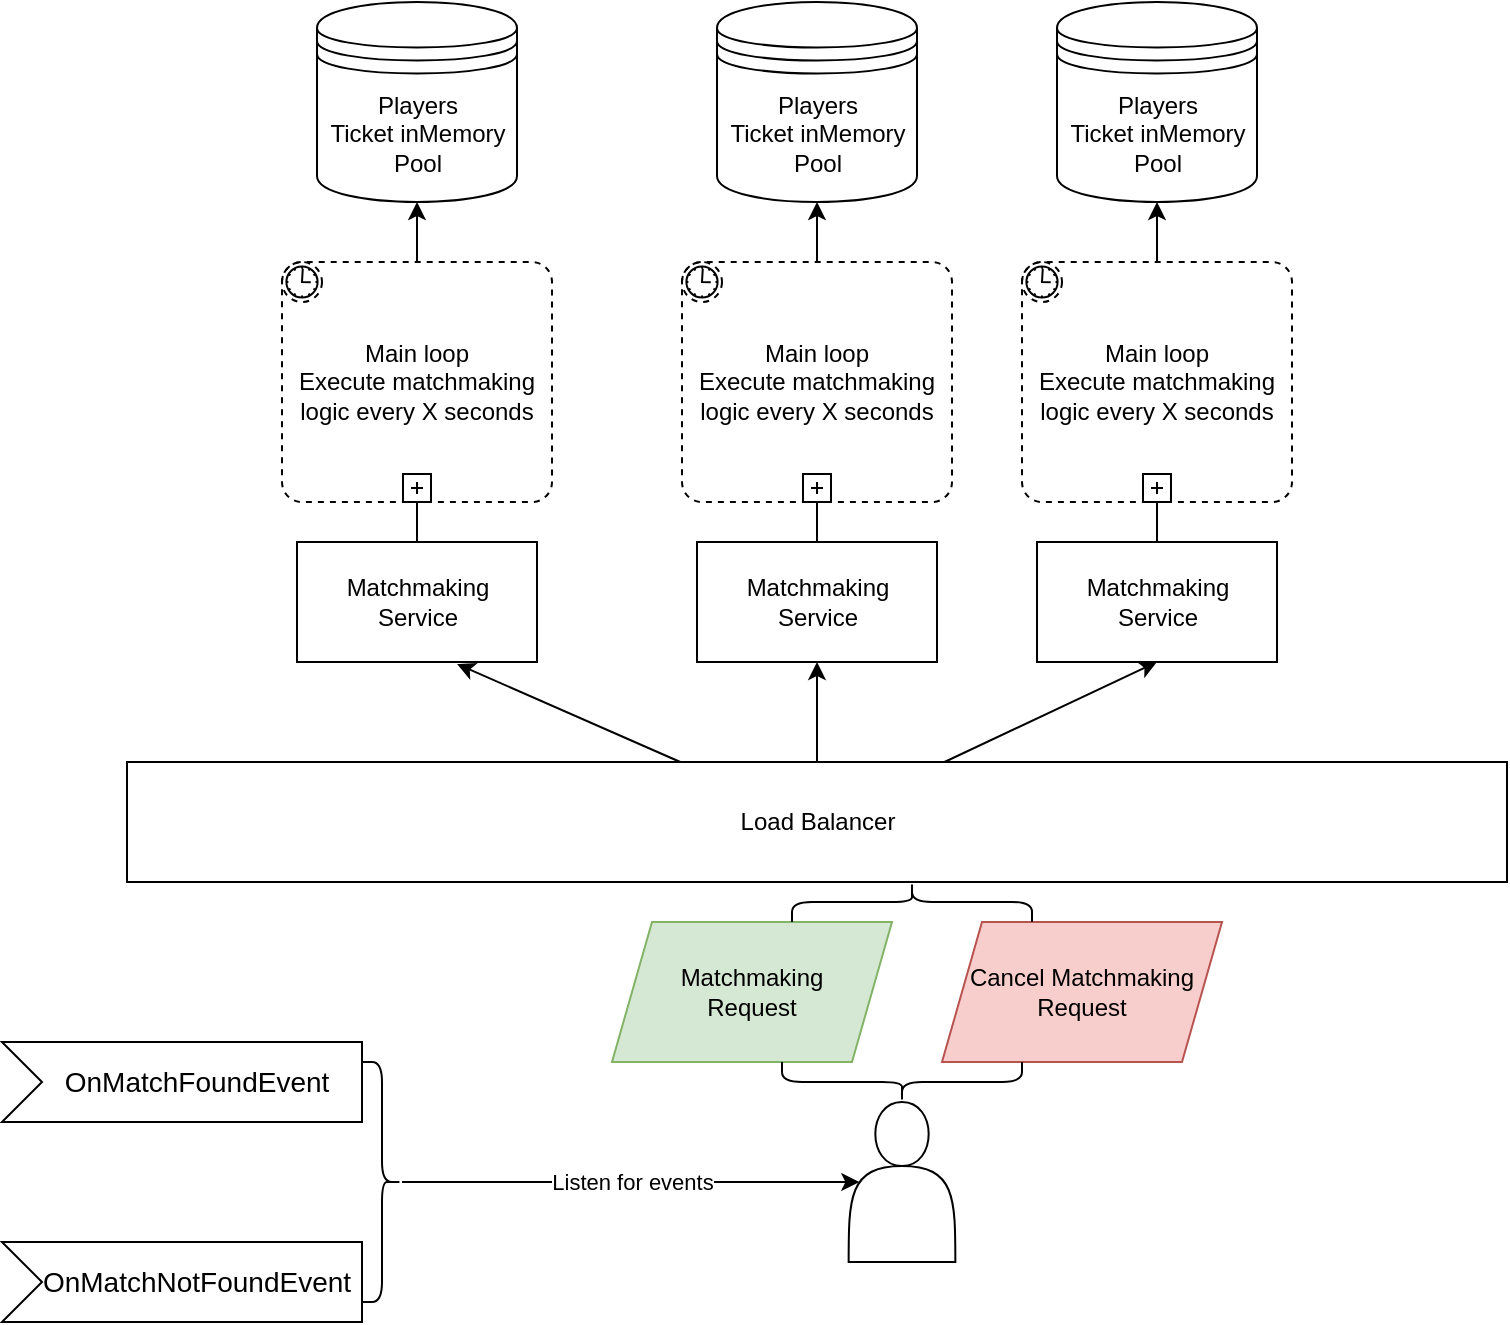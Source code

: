 <mxfile>
    <diagram id="KzIOHkdXMPQq8UtA9u8y" name="Page-1">
        <mxGraphModel dx="2497" dy="1147" grid="1" gridSize="10" guides="1" tooltips="1" connect="1" arrows="1" fold="1" page="1" pageScale="1" pageWidth="850" pageHeight="1100" math="0" shadow="0">
            <root>
                <mxCell id="0"/>
                <mxCell id="1" parent="0"/>
                <mxCell id="14" style="edgeStyle=none;html=1;startArrow=none;" edge="1" parent="1" source="76" target="7">
                    <mxGeometry relative="1" as="geometry"/>
                </mxCell>
                <mxCell id="5" value="Matchmaking&lt;br&gt;Service" style="rounded=0;whiteSpace=wrap;html=1;" vertex="1" parent="1">
                    <mxGeometry x="157.5" y="460" width="120" height="60" as="geometry"/>
                </mxCell>
                <mxCell id="7" value="Players&lt;br&gt;Ticket inMemory Pool" style="shape=datastore;whiteSpace=wrap;html=1;" vertex="1" parent="1">
                    <mxGeometry x="167.5" y="190" width="100" height="100" as="geometry"/>
                </mxCell>
                <mxCell id="34" style="html=1;entryX=0.667;entryY=1.017;entryDx=0;entryDy=0;entryPerimeter=0;elbow=vertical;" edge="1" parent="1" source="18" target="5">
                    <mxGeometry relative="1" as="geometry"/>
                </mxCell>
                <mxCell id="126" style="html=1;entryX=0.5;entryY=1;entryDx=0;entryDy=0;" edge="1" parent="1" source="18" target="115">
                    <mxGeometry relative="1" as="geometry"/>
                </mxCell>
                <mxCell id="127" style="html=1;entryX=0.5;entryY=1;entryDx=0;entryDy=0;" edge="1" parent="1" source="18" target="120">
                    <mxGeometry relative="1" as="geometry"/>
                </mxCell>
                <mxCell id="18" value="Load Balancer" style="rounded=0;whiteSpace=wrap;html=1;" vertex="1" parent="1">
                    <mxGeometry x="72.5" y="570" width="690" height="60" as="geometry"/>
                </mxCell>
                <mxCell id="54" value="" style="group" vertex="1" connectable="0" parent="1">
                    <mxGeometry x="10" y="630" width="610" height="220" as="geometry"/>
                </mxCell>
                <mxCell id="8" value="" style="shape=actor;whiteSpace=wrap;html=1;" vertex="1" parent="54">
                    <mxGeometry x="423.33" y="110" width="53.34" height="80" as="geometry"/>
                </mxCell>
                <mxCell id="28" value="OnMatchFoundEvent" style="html=1;shape=mxgraph.infographic.ribbonSimple;notch1=20;notch2=0;align=center;verticalAlign=middle;fontSize=14;fontStyle=0;fillColor=#FFFFFF;flipH=0;spacingRight=0;spacingLeft=14;" vertex="1" parent="54">
                    <mxGeometry y="80" width="180" height="40" as="geometry"/>
                </mxCell>
                <mxCell id="29" value="OnMatchNotFoundEvent" style="html=1;shape=mxgraph.infographic.ribbonSimple;notch1=20;notch2=0;align=center;verticalAlign=middle;fontSize=14;fontStyle=0;fillColor=#FFFFFF;flipH=0;spacingRight=0;spacingLeft=14;" vertex="1" parent="54">
                    <mxGeometry y="180" width="180" height="40" as="geometry"/>
                </mxCell>
                <mxCell id="32" value="Matchmaking&lt;br&gt;Request" style="shape=parallelogram;perimeter=parallelogramPerimeter;whiteSpace=wrap;html=1;fixedSize=1;fillColor=#d5e8d4;strokeColor=#82b366;" vertex="1" parent="54">
                    <mxGeometry x="305" y="20" width="140" height="70" as="geometry"/>
                </mxCell>
                <mxCell id="33" value="Cancel Matchmaking&lt;br&gt;Request" style="shape=parallelogram;perimeter=parallelogramPerimeter;whiteSpace=wrap;html=1;fixedSize=1;fillColor=#f8cecc;strokeColor=#b85450;" vertex="1" parent="54">
                    <mxGeometry x="470" y="20" width="140" height="70" as="geometry"/>
                </mxCell>
                <mxCell id="44" value="" style="shape=curlyBracket;whiteSpace=wrap;html=1;rounded=1;labelPosition=left;verticalLabelPosition=middle;align=right;verticalAlign=middle;rotation=90;" vertex="1" parent="54">
                    <mxGeometry x="445" y="-50" width="20" height="120" as="geometry"/>
                </mxCell>
                <mxCell id="52" value="Listen for events" style="edgeStyle=none;html=1;entryX=0.1;entryY=0.5;entryDx=0;entryDy=0;entryPerimeter=0;" edge="1" parent="54" source="51" target="8">
                    <mxGeometry relative="1" as="geometry"/>
                </mxCell>
                <mxCell id="51" value="" style="shape=curlyBracket;whiteSpace=wrap;html=1;rounded=1;flipH=1;labelPosition=right;verticalLabelPosition=middle;align=left;verticalAlign=middle;" vertex="1" parent="54">
                    <mxGeometry x="180" y="90" width="20" height="120" as="geometry"/>
                </mxCell>
                <mxCell id="53" value="" style="shape=curlyBracket;whiteSpace=wrap;html=1;rounded=1;flipH=1;labelPosition=right;verticalLabelPosition=middle;align=left;verticalAlign=middle;rotation=90;size=0.5;" vertex="1" parent="54">
                    <mxGeometry x="440" y="40" width="20" height="120" as="geometry"/>
                </mxCell>
                <mxCell id="78" value="" style="edgeStyle=none;html=1;endArrow=none;" edge="1" parent="1" source="5" target="76">
                    <mxGeometry relative="1" as="geometry">
                        <mxPoint x="225" y="460" as="sourcePoint"/>
                        <mxPoint x="225" y="340" as="targetPoint"/>
                    </mxGeometry>
                </mxCell>
                <mxCell id="76" value="Main loop&lt;br&gt;Execute matchmaking logic every X seconds" style="points=[[0.25,0,0],[0.5,0,0],[0.75,0,0],[1,0.25,0],[1,0.5,0],[1,0.75,0],[0.75,1,0],[0.5,1,0],[0.25,1,0],[0,0.75,0],[0,0.5,0],[0,0.25,0]];shape=mxgraph.bpmn.task;whiteSpace=wrap;rectStyle=rounded;size=10;html=1;taskMarker=abstract;bpmnShapeType=subprocess;isLoopSub=1;outline=eventNonint;symbol=timer;" vertex="1" parent="1">
                    <mxGeometry x="150" y="320" width="135" height="120" as="geometry"/>
                </mxCell>
                <mxCell id="114" style="edgeStyle=none;html=1;startArrow=none;" edge="1" parent="1" source="118" target="116">
                    <mxGeometry relative="1" as="geometry"/>
                </mxCell>
                <mxCell id="115" value="Matchmaking&lt;br&gt;Service" style="rounded=0;whiteSpace=wrap;html=1;" vertex="1" parent="1">
                    <mxGeometry x="357.5" y="460" width="120" height="60" as="geometry"/>
                </mxCell>
                <mxCell id="116" value="Players&lt;br&gt;Ticket inMemory Pool" style="shape=datastore;whiteSpace=wrap;html=1;" vertex="1" parent="1">
                    <mxGeometry x="367.5" y="190" width="100" height="100" as="geometry"/>
                </mxCell>
                <mxCell id="117" value="" style="edgeStyle=none;html=1;endArrow=none;" edge="1" parent="1" source="115" target="118">
                    <mxGeometry relative="1" as="geometry">
                        <mxPoint x="425" y="460" as="sourcePoint"/>
                        <mxPoint x="425" y="340" as="targetPoint"/>
                    </mxGeometry>
                </mxCell>
                <mxCell id="118" value="Main loop&lt;br&gt;Execute matchmaking logic every X seconds" style="points=[[0.25,0,0],[0.5,0,0],[0.75,0,0],[1,0.25,0],[1,0.5,0],[1,0.75,0],[0.75,1,0],[0.5,1,0],[0.25,1,0],[0,0.75,0],[0,0.5,0],[0,0.25,0]];shape=mxgraph.bpmn.task;whiteSpace=wrap;rectStyle=rounded;size=10;html=1;taskMarker=abstract;bpmnShapeType=subprocess;isLoopSub=1;outline=eventNonint;symbol=timer;" vertex="1" parent="1">
                    <mxGeometry x="350" y="320" width="135" height="120" as="geometry"/>
                </mxCell>
                <mxCell id="119" style="edgeStyle=none;html=1;startArrow=none;" edge="1" parent="1" source="123" target="121">
                    <mxGeometry relative="1" as="geometry"/>
                </mxCell>
                <mxCell id="120" value="Matchmaking&lt;br&gt;Service" style="rounded=0;whiteSpace=wrap;html=1;" vertex="1" parent="1">
                    <mxGeometry x="527.5" y="460" width="120" height="60" as="geometry"/>
                </mxCell>
                <mxCell id="121" value="Players&lt;br&gt;Ticket inMemory Pool" style="shape=datastore;whiteSpace=wrap;html=1;" vertex="1" parent="1">
                    <mxGeometry x="537.5" y="190" width="100" height="100" as="geometry"/>
                </mxCell>
                <mxCell id="122" value="" style="edgeStyle=none;html=1;endArrow=none;" edge="1" parent="1" source="120" target="123">
                    <mxGeometry relative="1" as="geometry">
                        <mxPoint x="595" y="460" as="sourcePoint"/>
                        <mxPoint x="595" y="340" as="targetPoint"/>
                    </mxGeometry>
                </mxCell>
                <mxCell id="123" value="Main loop&lt;br&gt;Execute matchmaking logic every X seconds" style="points=[[0.25,0,0],[0.5,0,0],[0.75,0,0],[1,0.25,0],[1,0.5,0],[1,0.75,0],[0.75,1,0],[0.5,1,0],[0.25,1,0],[0,0.75,0],[0,0.5,0],[0,0.25,0]];shape=mxgraph.bpmn.task;whiteSpace=wrap;rectStyle=rounded;size=10;html=1;taskMarker=abstract;bpmnShapeType=subprocess;isLoopSub=1;outline=eventNonint;symbol=timer;" vertex="1" parent="1">
                    <mxGeometry x="520" y="320" width="135" height="120" as="geometry"/>
                </mxCell>
            </root>
        </mxGraphModel>
    </diagram>
</mxfile>